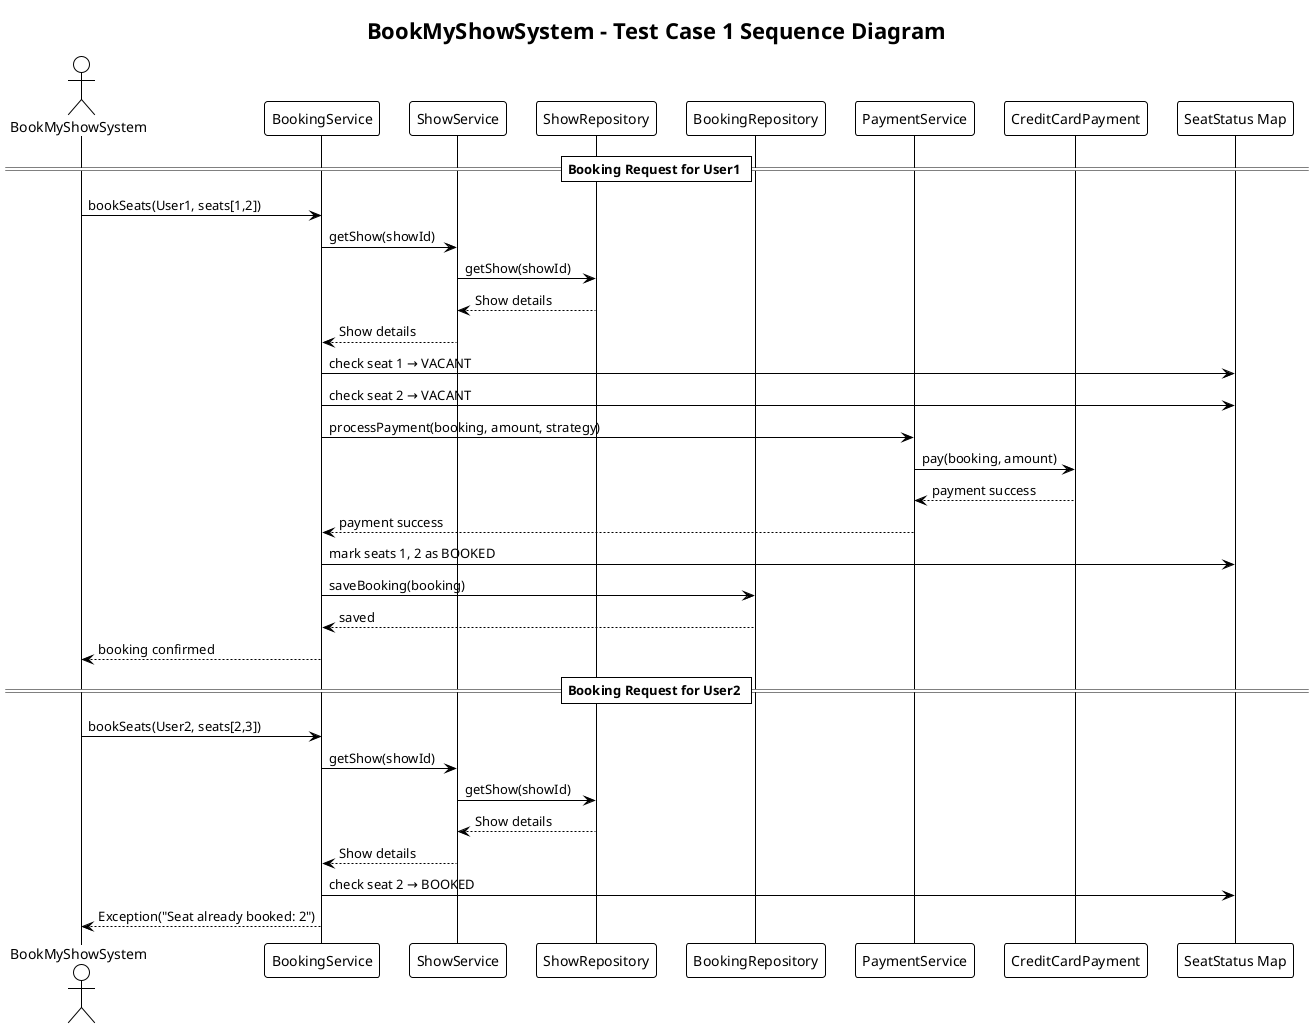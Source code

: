 @startuml
!theme plain
title BookMyShowSystem - Test Case 1 Sequence Diagram

actor BookMyShowSystem
participant BookingService
participant ShowService
participant ShowRepository
participant BookingRepository
participant PaymentService
participant CreditCardPayment
participant SeatStatusMap as "SeatStatus Map"

== Booking Request for User1 ==
BookMyShowSystem -> BookingService : bookSeats(User1, seats[1,2])
BookingService -> ShowService : getShow(showId)
ShowService -> ShowRepository : getShow(showId)
ShowRepository --> ShowService : Show details
ShowService --> BookingService : Show details

BookingService -> SeatStatusMap : check seat 1 → VACANT
BookingService -> SeatStatusMap : check seat 2 → VACANT
BookingService -> PaymentService : processPayment(booking, amount, strategy)
PaymentService -> CreditCardPayment : pay(booking, amount)
CreditCardPayment --> PaymentService : payment success
PaymentService --> BookingService : payment success
BookingService -> SeatStatusMap : mark seats 1, 2 as BOOKED
BookingService -> BookingRepository : saveBooking(booking)
BookingRepository --> BookingService : saved
BookingService --> BookMyShowSystem : booking confirmed

== Booking Request for User2 ==
BookMyShowSystem -> BookingService : bookSeats(User2, seats[2,3])
BookingService -> ShowService : getShow(showId)
ShowService -> ShowRepository : getShow(showId)
ShowRepository --> ShowService : Show details
ShowService --> BookingService : Show details

BookingService -> SeatStatusMap : check seat 2 → BOOKED
BookingService --> BookMyShowSystem : Exception("Seat already booked: 2")
@enduml